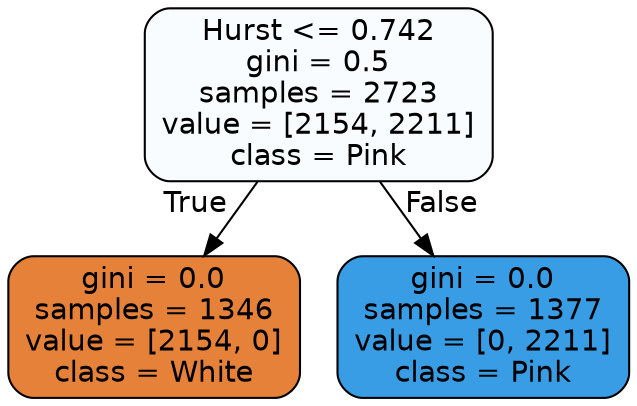 digraph Tree {
node [shape=box, style="filled, rounded", color="black", fontname=helvetica] ;
edge [fontname=helvetica] ;
0 [label="Hurst <= 0.742\ngini = 0.5\nsamples = 2723\nvalue = [2154, 2211]\nclass = Pink", fillcolor="#399de507"] ;
1 [label="gini = 0.0\nsamples = 1346\nvalue = [2154, 0]\nclass = White", fillcolor="#e58139ff"] ;
0 -> 1 [labeldistance=2.5, labelangle=45, headlabel="True"] ;
2 [label="gini = 0.0\nsamples = 1377\nvalue = [0, 2211]\nclass = Pink", fillcolor="#399de5ff"] ;
0 -> 2 [labeldistance=2.5, labelangle=-45, headlabel="False"] ;
}